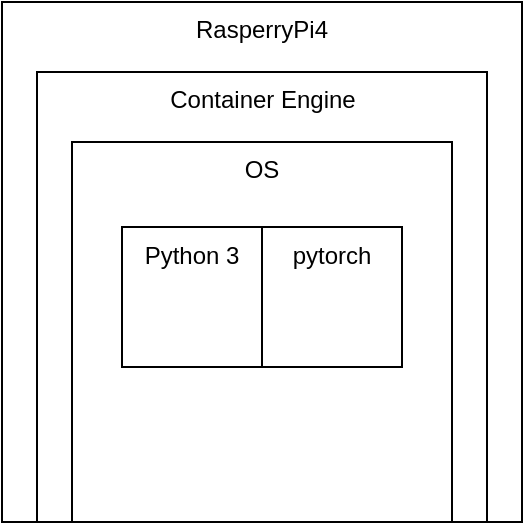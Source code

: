 <mxfile version="16.5.3" type="github">
  <diagram id="3zvb2Pmbj-kzj2ok7mTF" name="Page-1">
    <mxGraphModel dx="1302" dy="725" grid="1" gridSize="10" guides="1" tooltips="1" connect="1" arrows="1" fold="1" page="1" pageScale="1" pageWidth="500" pageHeight="500" math="0" shadow="0">
      <root>
        <mxCell id="0" />
        <mxCell id="1" parent="0" />
        <mxCell id="819CqumKZ4k9OAdhkrRl-1" value="RasperryPi4" style="whiteSpace=wrap;html=1;aspect=fixed;verticalAlign=top;" parent="1" vertex="1">
          <mxGeometry x="40" y="40" width="260" height="260" as="geometry" />
        </mxCell>
        <mxCell id="819CqumKZ4k9OAdhkrRl-4" value="Container Engine" style="whiteSpace=wrap;html=1;aspect=fixed;verticalAlign=top;" parent="1" vertex="1">
          <mxGeometry x="57.5" y="75" width="225" height="225" as="geometry" />
        </mxCell>
        <mxCell id="819CqumKZ4k9OAdhkrRl-5" value="OS " style="whiteSpace=wrap;html=1;aspect=fixed;verticalAlign=top;" parent="1" vertex="1">
          <mxGeometry x="75" y="110" width="190" height="190" as="geometry" />
        </mxCell>
        <mxCell id="819CqumKZ4k9OAdhkrRl-6" value="Python 3" style="whiteSpace=wrap;html=1;aspect=fixed;verticalAlign=top;" parent="1" vertex="1">
          <mxGeometry x="100" y="152.5" width="70" height="70" as="geometry" />
        </mxCell>
        <mxCell id="819CqumKZ4k9OAdhkrRl-7" value="pytorch" style="whiteSpace=wrap;html=1;aspect=fixed;verticalAlign=top;" parent="1" vertex="1">
          <mxGeometry x="170" y="152.5" width="70" height="70" as="geometry" />
        </mxCell>
      </root>
    </mxGraphModel>
  </diagram>
</mxfile>
